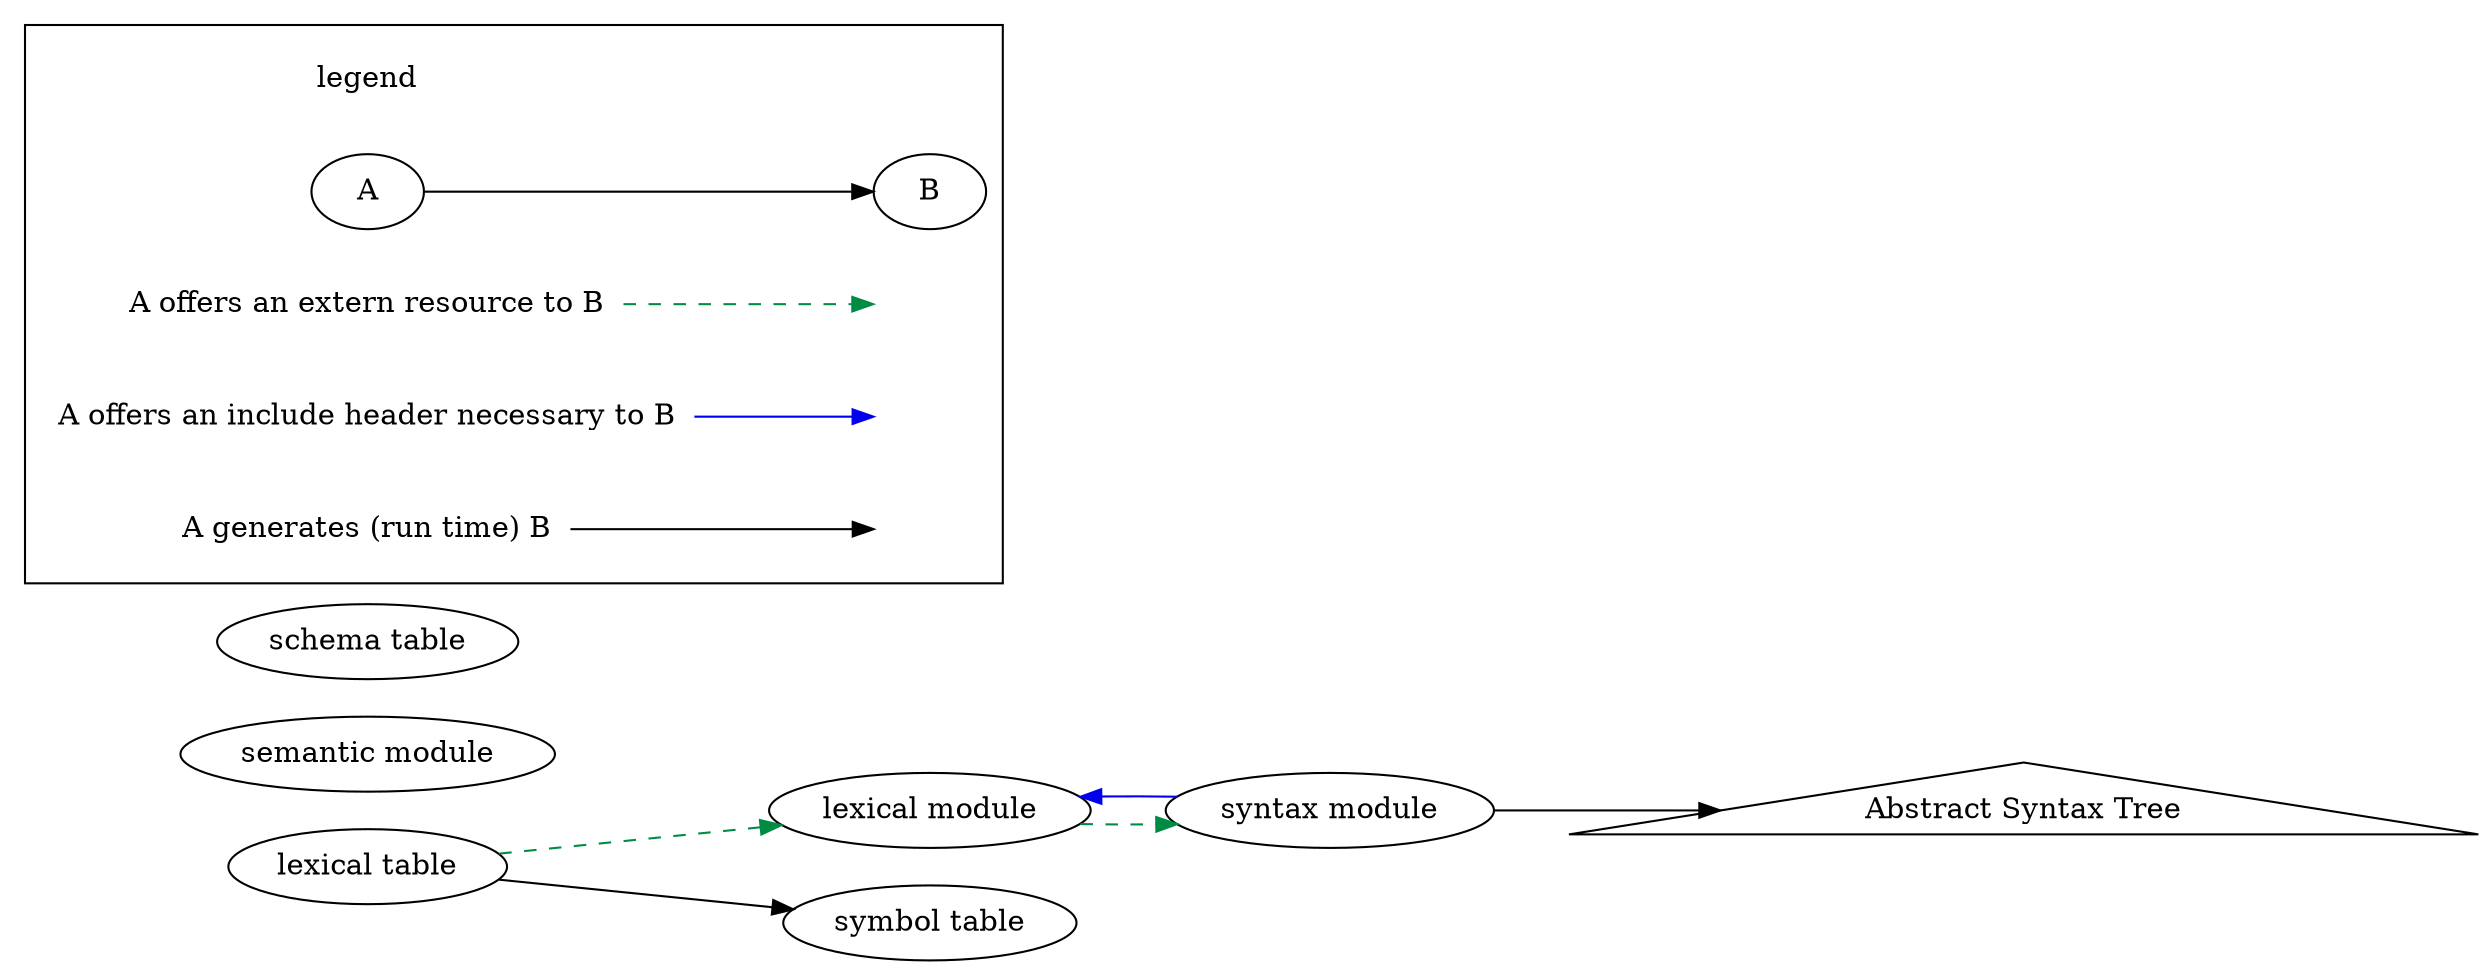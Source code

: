 digraph {
	rankdir="LR";
	
	mlex [label="lexical module"];
	msyn [label="syntax module"];
	msem [label="semantic module"];
	ast [shape="triangle" label="Abstract Syntax Tree"];
	tlex [label="lexical table"];
	tsym [label="symbol table"];
	tsch [label="schema table"];
	
	/*what lex module offers*/
	mlex -> msyn [style="dashed" color="springgreen4"];
	/*what syn module offers*/
	msyn -> mlex [color="blue2"];
	msyn -> ast [color="black"];
	/*what sem module offers*/
	
	/*what lex table offers */
	tlex -> mlex [style="dashed" color="springgreen4"];
	tlex -> tsym;
	/*what symbol table offers*/
	/*what schema table offers*/
	
	
	
	
	
	
	
	
	
	
	
	subgraph cluster{
		legend [shape="none"];
		subgraph {
			A -> B;
		}
		entry11 [shape="none" label="A offers an extern resource to B"];
		entry12 [label="" style="invis"];
		entry11 -> entry12 [style="dashed" color="springgreen4"];
		
		entry21 [shape="none" label="A offers an include header necessary to B"];
		entry22 [label="" style="invis"];
		entry21 -> entry22 [color="blue2"];
		
		entry31 [shape="none" label="A generates (run time) B"];
		entry32 [label="" style="invis"];
		entry31 -> entry32 [color="black"];
	}
}